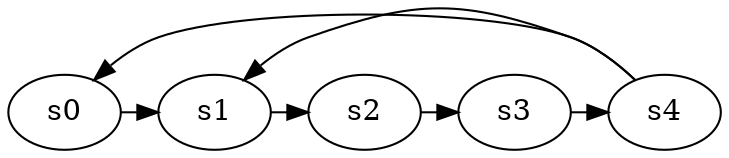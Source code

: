 digraph game_0439_cycle_5 {
    s0 [name="s0", player=1];
    s1 [name="s1", player=0, target=1];
    s2 [name="s2", player=0];
    s3 [name="s3", player=1, target=1];
    s4 [name="s4", player=1];

    s0 -> s1 [constraint="time == 1 || time == 6 || time == 14 || time == 21 || time == 23 || time == 24"];
    s1 -> s2 [constraint="time == 1 || time == 8 || time == 15 || time == 18 || time == 23"];
    s2 -> s3 [constraint="time % 7 == 4"];
    s3 -> s4 [constraint="time == 4 || time == 5 || time == 7 || time == 20 || time == 21 || time == 23"];
    s4 -> s0 [constraint="time % 7 == 3"];
    s4 -> s1 [constraint="time == 14"];
}
